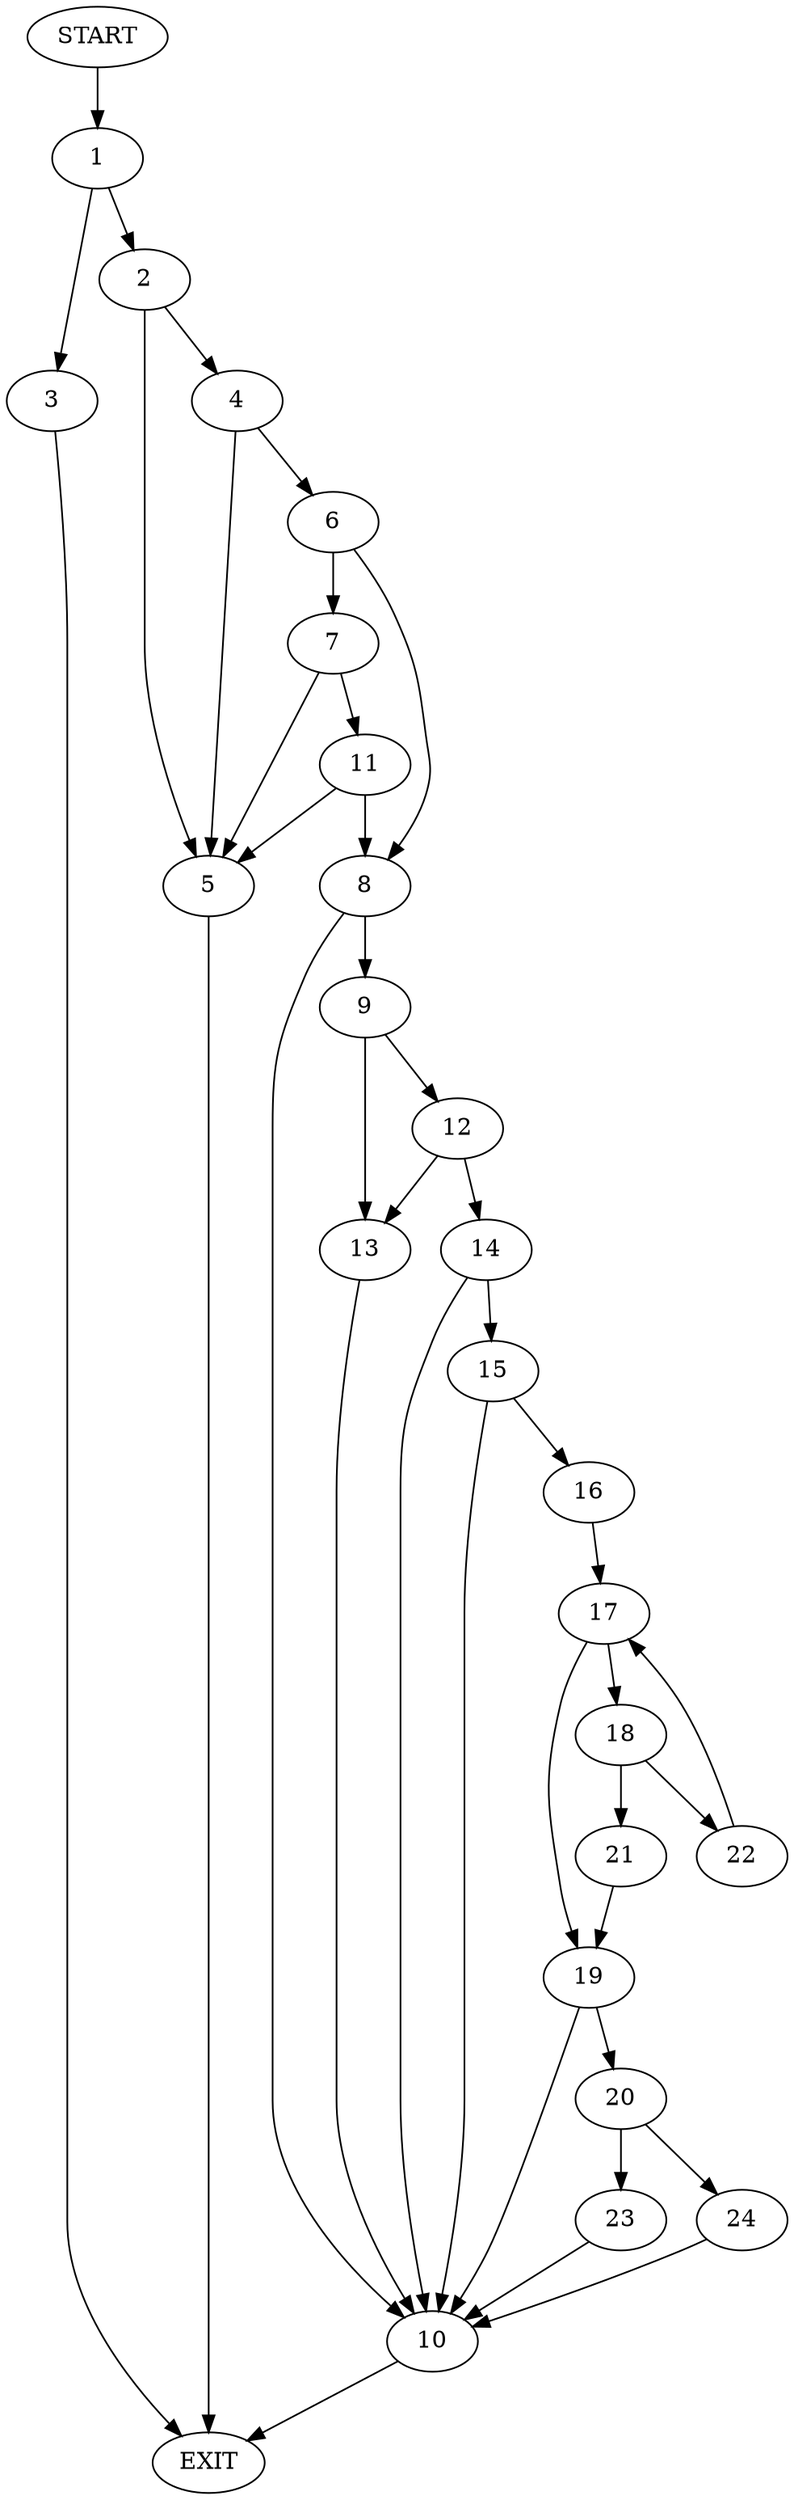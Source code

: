 digraph {
0 [label="START"]
25 [label="EXIT"]
0 -> 1
1 -> 2
1 -> 3
3 -> 25
2 -> 4
2 -> 5
4 -> 6
4 -> 5
5 -> 25
6 -> 7
6 -> 8
8 -> 9
8 -> 10
7 -> 11
7 -> 5
11 -> 8
11 -> 5
9 -> 12
9 -> 13
10 -> 25
13 -> 10
12 -> 14
12 -> 13
14 -> 10
14 -> 15
15 -> 16
15 -> 10
16 -> 17
17 -> 18
17 -> 19
19 -> 20
19 -> 10
18 -> 21
18 -> 22
22 -> 17
21 -> 19
20 -> 23
20 -> 24
23 -> 10
24 -> 10
}
